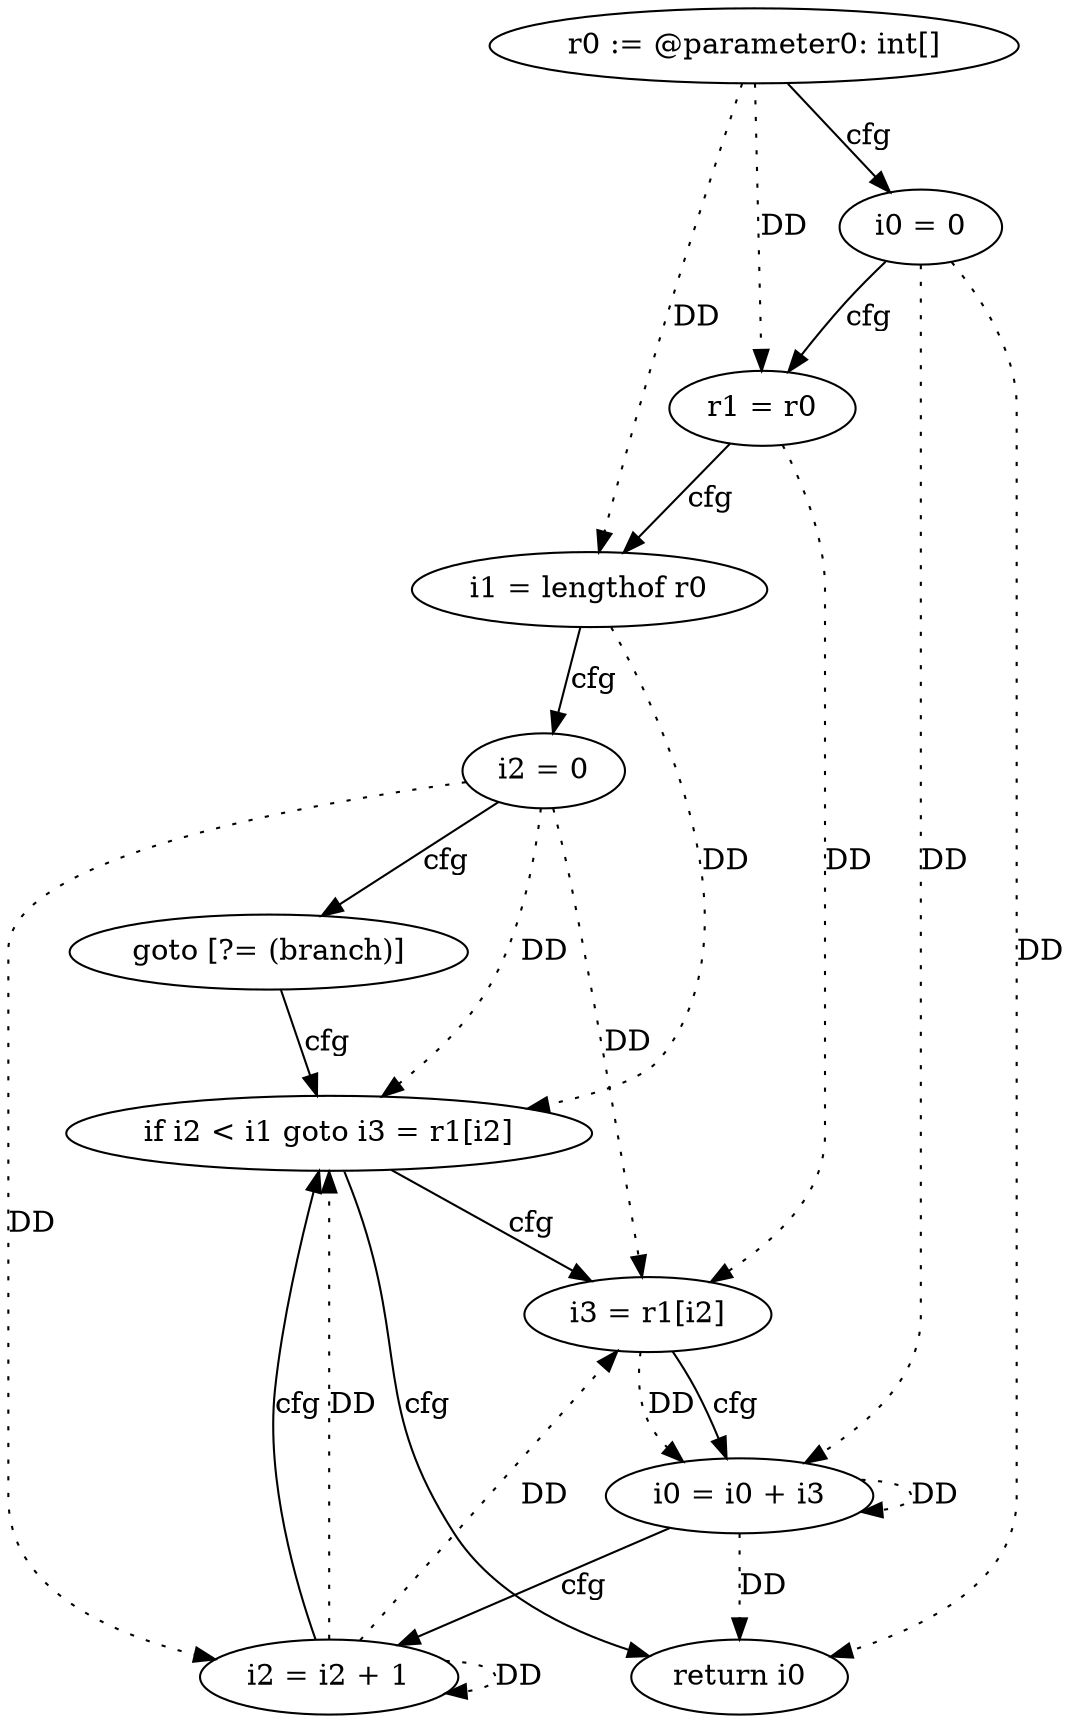 digraph "sum" {
    "0" [label="r0 := @parameter0: int[]",];
    "1" [label="i0 = 0",];
    "2" [label="r1 = r0",];
    "3" [label="i1 = lengthof r0",];
    "4" [label="i2 = 0",];
    "5" [label="goto [?= (branch)]",];
    "6" [label="i3 = r1[i2]",];
    "7" [label="i0 = i0 + i3",];
    "8" [label="i2 = i2 + 1",];
    "9" [label="if i2 < i1 goto i3 = r1[i2]",];
    "10" [label="return i0",];
    "0"->"2" [label="DD",style=dotted,];
    "0"->"3" [label="DD",style=dotted,];
    "1"->"7" [label="DD",style=dotted,];
    "1"->"10" [label="DD",style=dotted,];
    "2"->"6" [label="DD",style=dotted,];
    "3"->"9" [label="DD",style=dotted,];
    "4"->"6" [label="DD",style=dotted,];
    "4"->"8" [label="DD",style=dotted,];
    "4"->"9" [label="DD",style=dotted,];
    "6"->"7" [label="DD",style=dotted,];
    "7"->"7" [label="DD",style=dotted,];
    "7"->"10" [label="DD",style=dotted,];
    "8"->"6" [label="DD",style=dotted,];
    "8"->"8" [label="DD",style=dotted,];
    "8"->"9" [label="DD",style=dotted,];
    "0"->"1" [label="cfg",];
    "1"->"2" [label="cfg",];
    "2"->"3" [label="cfg",];
    "3"->"4" [label="cfg",];
    "4"->"5" [label="cfg",];
    "5"->"9" [label="cfg",];
    "6"->"7" [label="cfg",];
    "7"->"8" [label="cfg",];
    "8"->"9" [label="cfg",];
    "9"->"10" [label="cfg",];
    "9"->"6" [label="cfg",];
}
